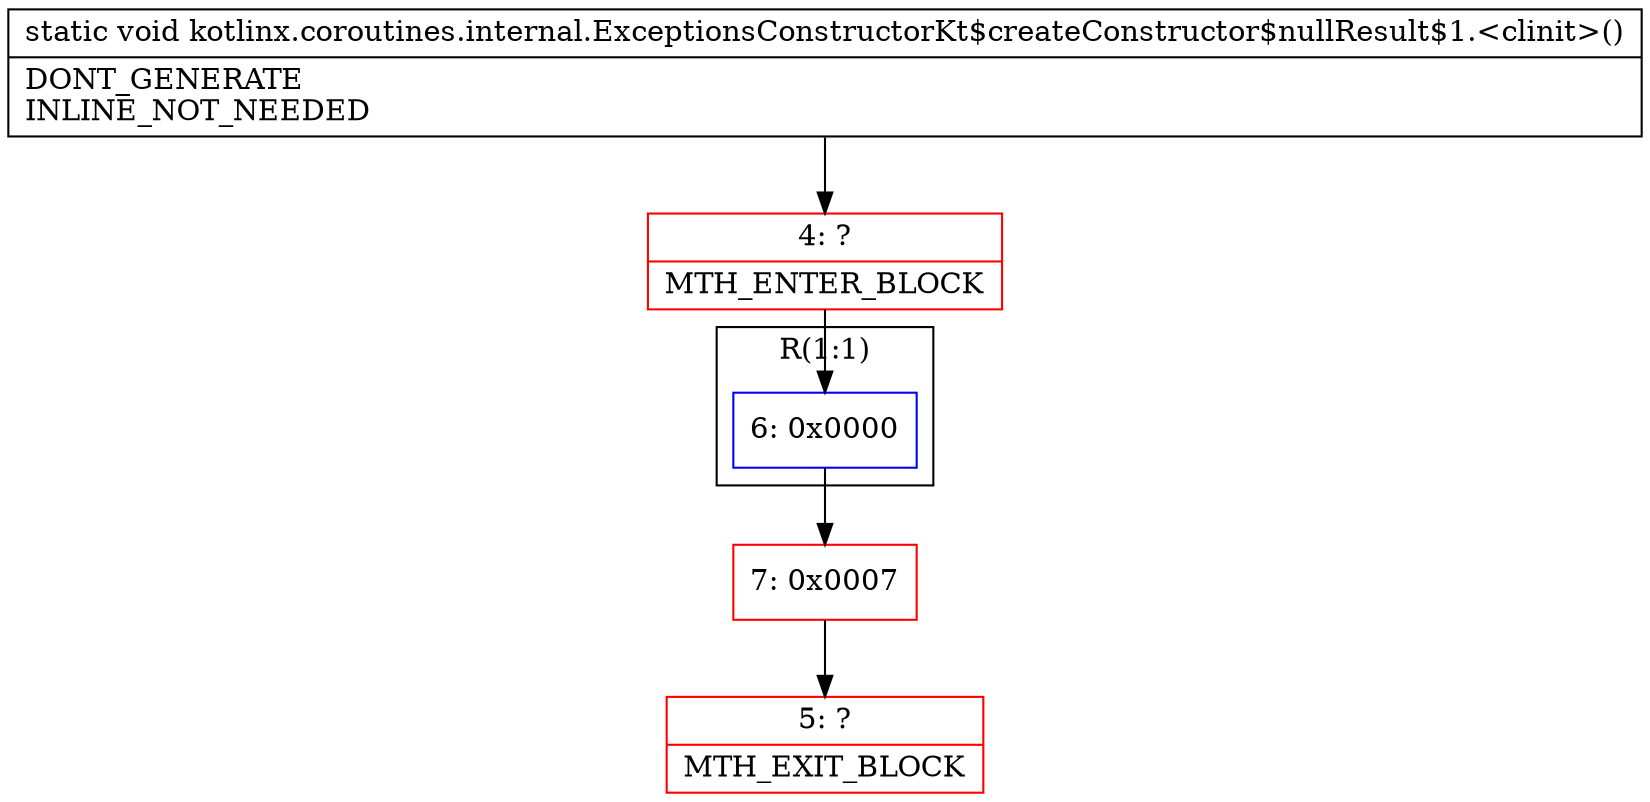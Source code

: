 digraph "CFG forkotlinx.coroutines.internal.ExceptionsConstructorKt$createConstructor$nullResult$1.\<clinit\>()V" {
subgraph cluster_Region_353801692 {
label = "R(1:1)";
node [shape=record,color=blue];
Node_6 [shape=record,label="{6\:\ 0x0000}"];
}
Node_4 [shape=record,color=red,label="{4\:\ ?|MTH_ENTER_BLOCK\l}"];
Node_7 [shape=record,color=red,label="{7\:\ 0x0007}"];
Node_5 [shape=record,color=red,label="{5\:\ ?|MTH_EXIT_BLOCK\l}"];
MethodNode[shape=record,label="{static void kotlinx.coroutines.internal.ExceptionsConstructorKt$createConstructor$nullResult$1.\<clinit\>()  | DONT_GENERATE\lINLINE_NOT_NEEDED\l}"];
MethodNode -> Node_4;Node_6 -> Node_7;
Node_4 -> Node_6;
Node_7 -> Node_5;
}

